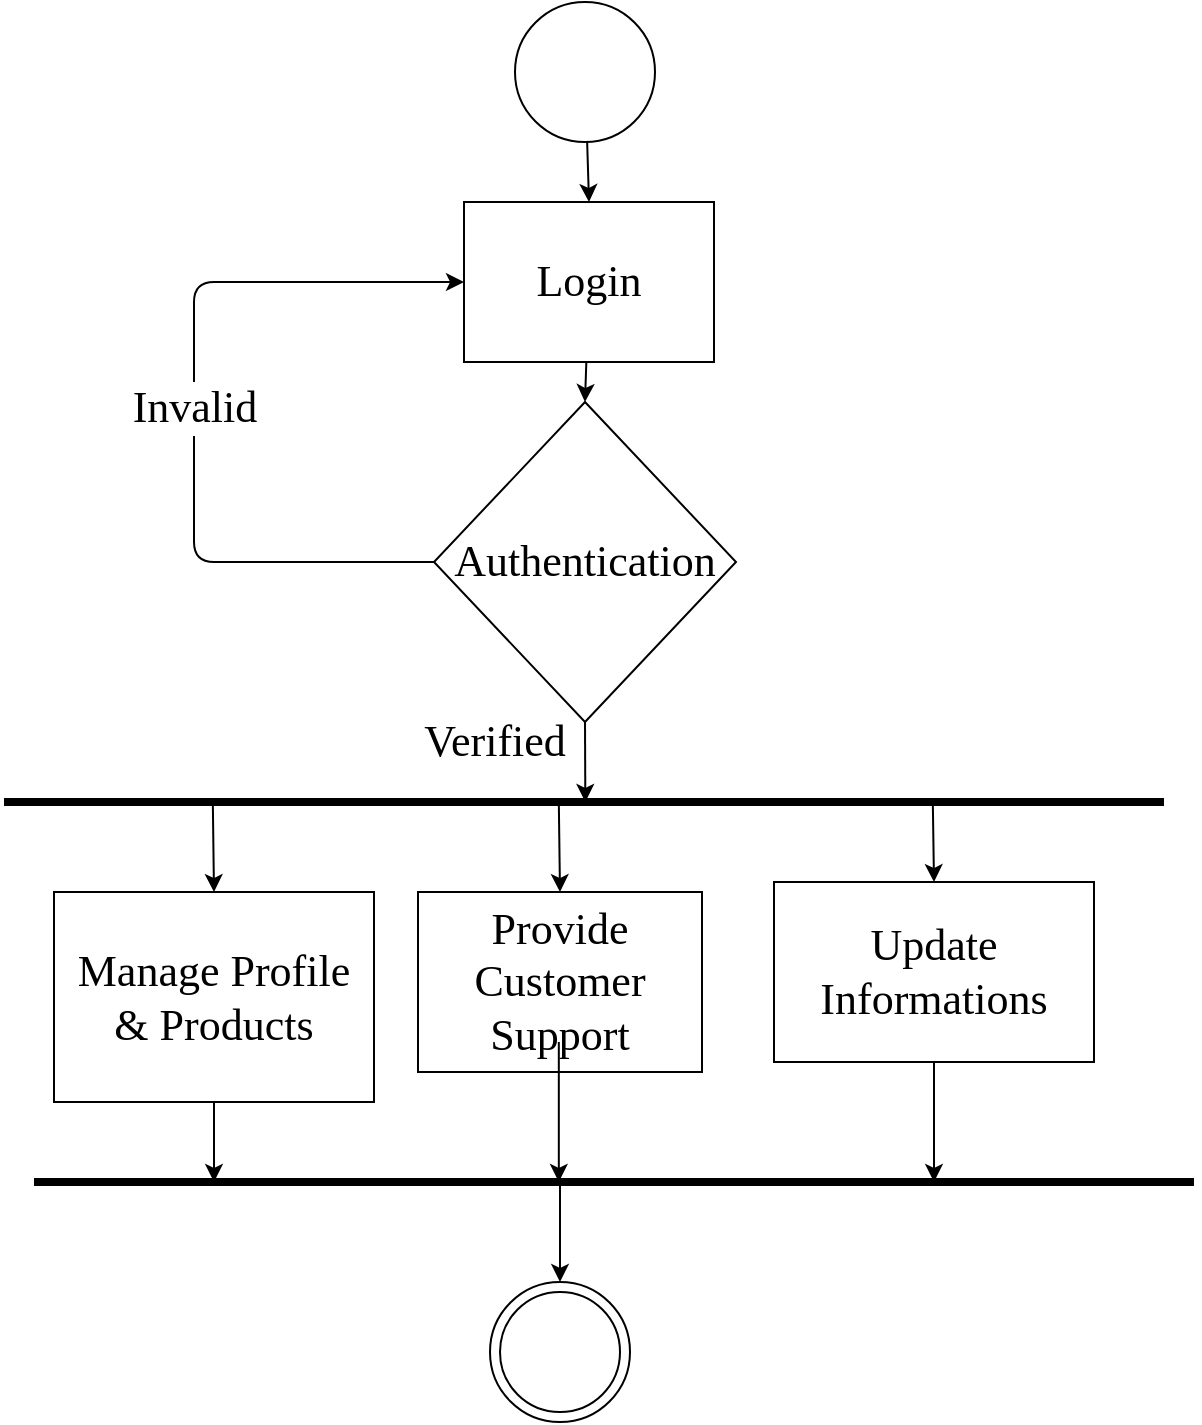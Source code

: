 <mxfile>
    <diagram id="shvc9258QnjYM0HEiwOn" name="Page-1">
        <mxGraphModel dx="976" dy="719" grid="1" gridSize="10" guides="1" tooltips="1" connect="1" arrows="1" fold="1" page="1" pageScale="1" pageWidth="850" pageHeight="1100" math="0" shadow="0">
            <root>
                <mxCell id="0"/>
                <mxCell id="1" parent="0"/>
                <mxCell id="2" style="edgeStyle=none;html=1;entryX=0.5;entryY=0;entryDx=0;entryDy=0;fontFamily=Times New Roman;fontSize=22;" parent="1" source="3" target="5" edge="1">
                    <mxGeometry relative="1" as="geometry"/>
                </mxCell>
                <mxCell id="3" value="" style="ellipse;whiteSpace=wrap;html=1;labelBackgroundColor=none;fillStyle=solid;fillColor=default;fontFamily=Times New Roman;fontSize=22;" parent="1" vertex="1">
                    <mxGeometry x="390.5" y="60" width="70" height="70" as="geometry"/>
                </mxCell>
                <mxCell id="4" style="edgeStyle=none;html=1;entryX=0.5;entryY=0;entryDx=0;entryDy=0;fontFamily=Times New Roman;fontSize=22;" parent="1" source="5" target="8" edge="1">
                    <mxGeometry relative="1" as="geometry"/>
                </mxCell>
                <mxCell id="5" value="Login" style="rounded=0;whiteSpace=wrap;html=1;labelBackgroundColor=none;fillStyle=solid;fillColor=none;fontFamily=Times New Roman;fontSize=22;" parent="1" vertex="1">
                    <mxGeometry x="365" y="160" width="125" height="80" as="geometry"/>
                </mxCell>
                <mxCell id="6" value="Invalid" style="edgeStyle=none;html=1;entryX=0;entryY=0.5;entryDx=0;entryDy=0;fontFamily=Times New Roman;fontSize=22;" parent="1" source="8" target="5" edge="1">
                    <mxGeometry relative="1" as="geometry">
                        <Array as="points">
                            <mxPoint x="230" y="340"/>
                            <mxPoint x="230" y="200"/>
                        </Array>
                    </mxGeometry>
                </mxCell>
                <mxCell id="7" value="Verified" style="edgeStyle=none;html=1;exitX=0.5;exitY=1;exitDx=0;exitDy=0;fontFamily=Times New Roman;fontSize=22;" parent="1" source="8" edge="1">
                    <mxGeometry x="-0.509" y="-46" relative="1" as="geometry">
                        <mxPoint x="425.667" y="460" as="targetPoint"/>
                        <mxPoint as="offset"/>
                    </mxGeometry>
                </mxCell>
                <mxCell id="8" value="Authentication" style="rhombus;whiteSpace=wrap;html=1;labelBackgroundColor=none;fillStyle=solid;fillColor=none;fontFamily=Times New Roman;fontSize=22;" parent="1" vertex="1">
                    <mxGeometry x="350" y="260" width="151" height="160" as="geometry"/>
                </mxCell>
                <mxCell id="16" value="" style="endArrow=none;html=1;strokeWidth=4;fontFamily=Times New Roman;fontSize=22;" parent="1" edge="1">
                    <mxGeometry width="50" height="50" relative="1" as="geometry">
                        <mxPoint x="135" y="460" as="sourcePoint"/>
                        <mxPoint x="715" y="460" as="targetPoint"/>
                    </mxGeometry>
                </mxCell>
                <mxCell id="21" style="edgeStyle=none;html=1;fontFamily=Times New Roman;fontSize=22;" parent="1" source="17" edge="1">
                    <mxGeometry relative="1" as="geometry">
                        <mxPoint x="240" y="650" as="targetPoint"/>
                    </mxGeometry>
                </mxCell>
                <mxCell id="17" value="Manage Profile &lt;br style=&quot;font-size: 22px;&quot;&gt;&amp;amp; Products" style="rounded=0;whiteSpace=wrap;html=1;fontFamily=Times New Roman;fontSize=22;" parent="1" vertex="1">
                    <mxGeometry x="160" y="505" width="160" height="105" as="geometry"/>
                </mxCell>
                <mxCell id="18" value="Provide&lt;br style=&quot;font-size: 22px;&quot;&gt;Customer Support" style="rounded=0;whiteSpace=wrap;html=1;fontFamily=Times New Roman;fontSize=22;" parent="1" vertex="1">
                    <mxGeometry x="342" y="505" width="142" height="90" as="geometry"/>
                </mxCell>
                <mxCell id="23" style="edgeStyle=none;html=1;fontFamily=Times New Roman;fontSize=22;" parent="1" source="19" edge="1">
                    <mxGeometry relative="1" as="geometry">
                        <mxPoint x="600" y="650" as="targetPoint"/>
                    </mxGeometry>
                </mxCell>
                <mxCell id="19" value="Update &lt;br style=&quot;font-size: 22px;&quot;&gt;Informations" style="rounded=0;whiteSpace=wrap;html=1;fontFamily=Times New Roman;fontSize=22;" parent="1" vertex="1">
                    <mxGeometry x="520" y="500" width="160" height="90" as="geometry"/>
                </mxCell>
                <mxCell id="20" value="" style="endArrow=none;html=1;strokeWidth=4;fontFamily=Times New Roman;fontSize=22;" parent="1" edge="1">
                    <mxGeometry width="50" height="50" relative="1" as="geometry">
                        <mxPoint x="150" y="650.0" as="sourcePoint"/>
                        <mxPoint x="730" y="650.0" as="targetPoint"/>
                    </mxGeometry>
                </mxCell>
                <mxCell id="22" style="edgeStyle=none;html=1;fontFamily=Times New Roman;fontSize=22;" parent="1" edge="1">
                    <mxGeometry relative="1" as="geometry">
                        <mxPoint x="412.41" y="650" as="targetPoint"/>
                        <mxPoint x="412.41" y="580" as="sourcePoint"/>
                    </mxGeometry>
                </mxCell>
                <mxCell id="24" style="edgeStyle=none;html=1;entryX=0.5;entryY=0;entryDx=0;entryDy=0;fontFamily=Times New Roman;fontSize=22;" parent="1" target="19" edge="1">
                    <mxGeometry relative="1" as="geometry">
                        <mxPoint x="599.41" y="530" as="targetPoint"/>
                        <mxPoint x="599.41" y="460" as="sourcePoint"/>
                    </mxGeometry>
                </mxCell>
                <mxCell id="25" style="edgeStyle=none;html=1;entryX=0.5;entryY=0;entryDx=0;entryDy=0;fontFamily=Times New Roman;fontSize=22;" parent="1" target="18" edge="1">
                    <mxGeometry relative="1" as="geometry">
                        <mxPoint x="412.41" y="530" as="targetPoint"/>
                        <mxPoint x="412.41" y="460" as="sourcePoint"/>
                    </mxGeometry>
                </mxCell>
                <mxCell id="26" style="edgeStyle=none;html=1;entryX=0.5;entryY=0;entryDx=0;entryDy=0;fontFamily=Times New Roman;fontSize=22;" parent="1" target="17" edge="1">
                    <mxGeometry relative="1" as="geometry">
                        <mxPoint x="240" y="520" as="targetPoint"/>
                        <mxPoint x="239.41" y="460.0" as="sourcePoint"/>
                    </mxGeometry>
                </mxCell>
                <mxCell id="27" value="" style="ellipse;whiteSpace=wrap;html=1;labelBackgroundColor=none;fillStyle=solid;fillColor=none;fontFamily=Times New Roman;fontSize=22;" parent="1" vertex="1">
                    <mxGeometry x="378" y="700" width="70" height="70" as="geometry"/>
                </mxCell>
                <mxCell id="28" value="" style="endArrow=classic;html=1;strokeWidth=1;entryX=0.5;entryY=0;entryDx=0;entryDy=0;fontFamily=Times New Roman;fontSize=22;" parent="1" target="27" edge="1">
                    <mxGeometry width="50" height="50" relative="1" as="geometry">
                        <mxPoint x="413" y="650" as="sourcePoint"/>
                        <mxPoint x="478" y="480" as="targetPoint"/>
                    </mxGeometry>
                </mxCell>
                <mxCell id="29" value="" style="ellipse;whiteSpace=wrap;html=1;fontFamily=Times New Roman;fontSize=22;" parent="1" vertex="1">
                    <mxGeometry x="383" y="705" width="60" height="60" as="geometry"/>
                </mxCell>
            </root>
        </mxGraphModel>
    </diagram>
</mxfile>